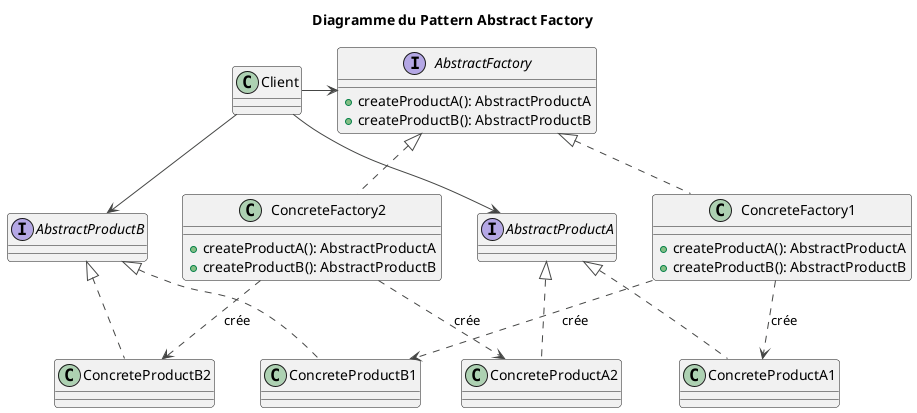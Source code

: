 @startuml
!theme vibrant
title "Diagramme du Pattern Abstract Factory"

interface AbstractProductA { }
class ConcreteProductA1 implements AbstractProductA
class ConcreteProductA2 implements AbstractProductA

interface AbstractProductB { }
class ConcreteProductB1 implements AbstractProductB
class ConcreteProductB2 implements AbstractProductB

interface AbstractFactory {

+ createProductA(): AbstractProductA
+ createProductB(): AbstractProductB
  }

class ConcreteFactory1 implements AbstractFactory {

+ createProductA(): AbstractProductA
+ createProductB(): AbstractProductB
  }
  class ConcreteFactory2 implements AbstractFactory {
+ createProductA(): AbstractProductA
+ createProductB(): AbstractProductB
  }

ConcreteFactory1 ..> ConcreteProductA1 : crée
ConcreteFactory1 ..> ConcreteProductB1 : crée
ConcreteFactory2 ..> ConcreteProductA2 : crée
ConcreteFactory2 ..> ConcreteProductB2 : crée

Client -> AbstractFactory
Client -> AbstractProductA
Client -> AbstractProductB

@enduml

